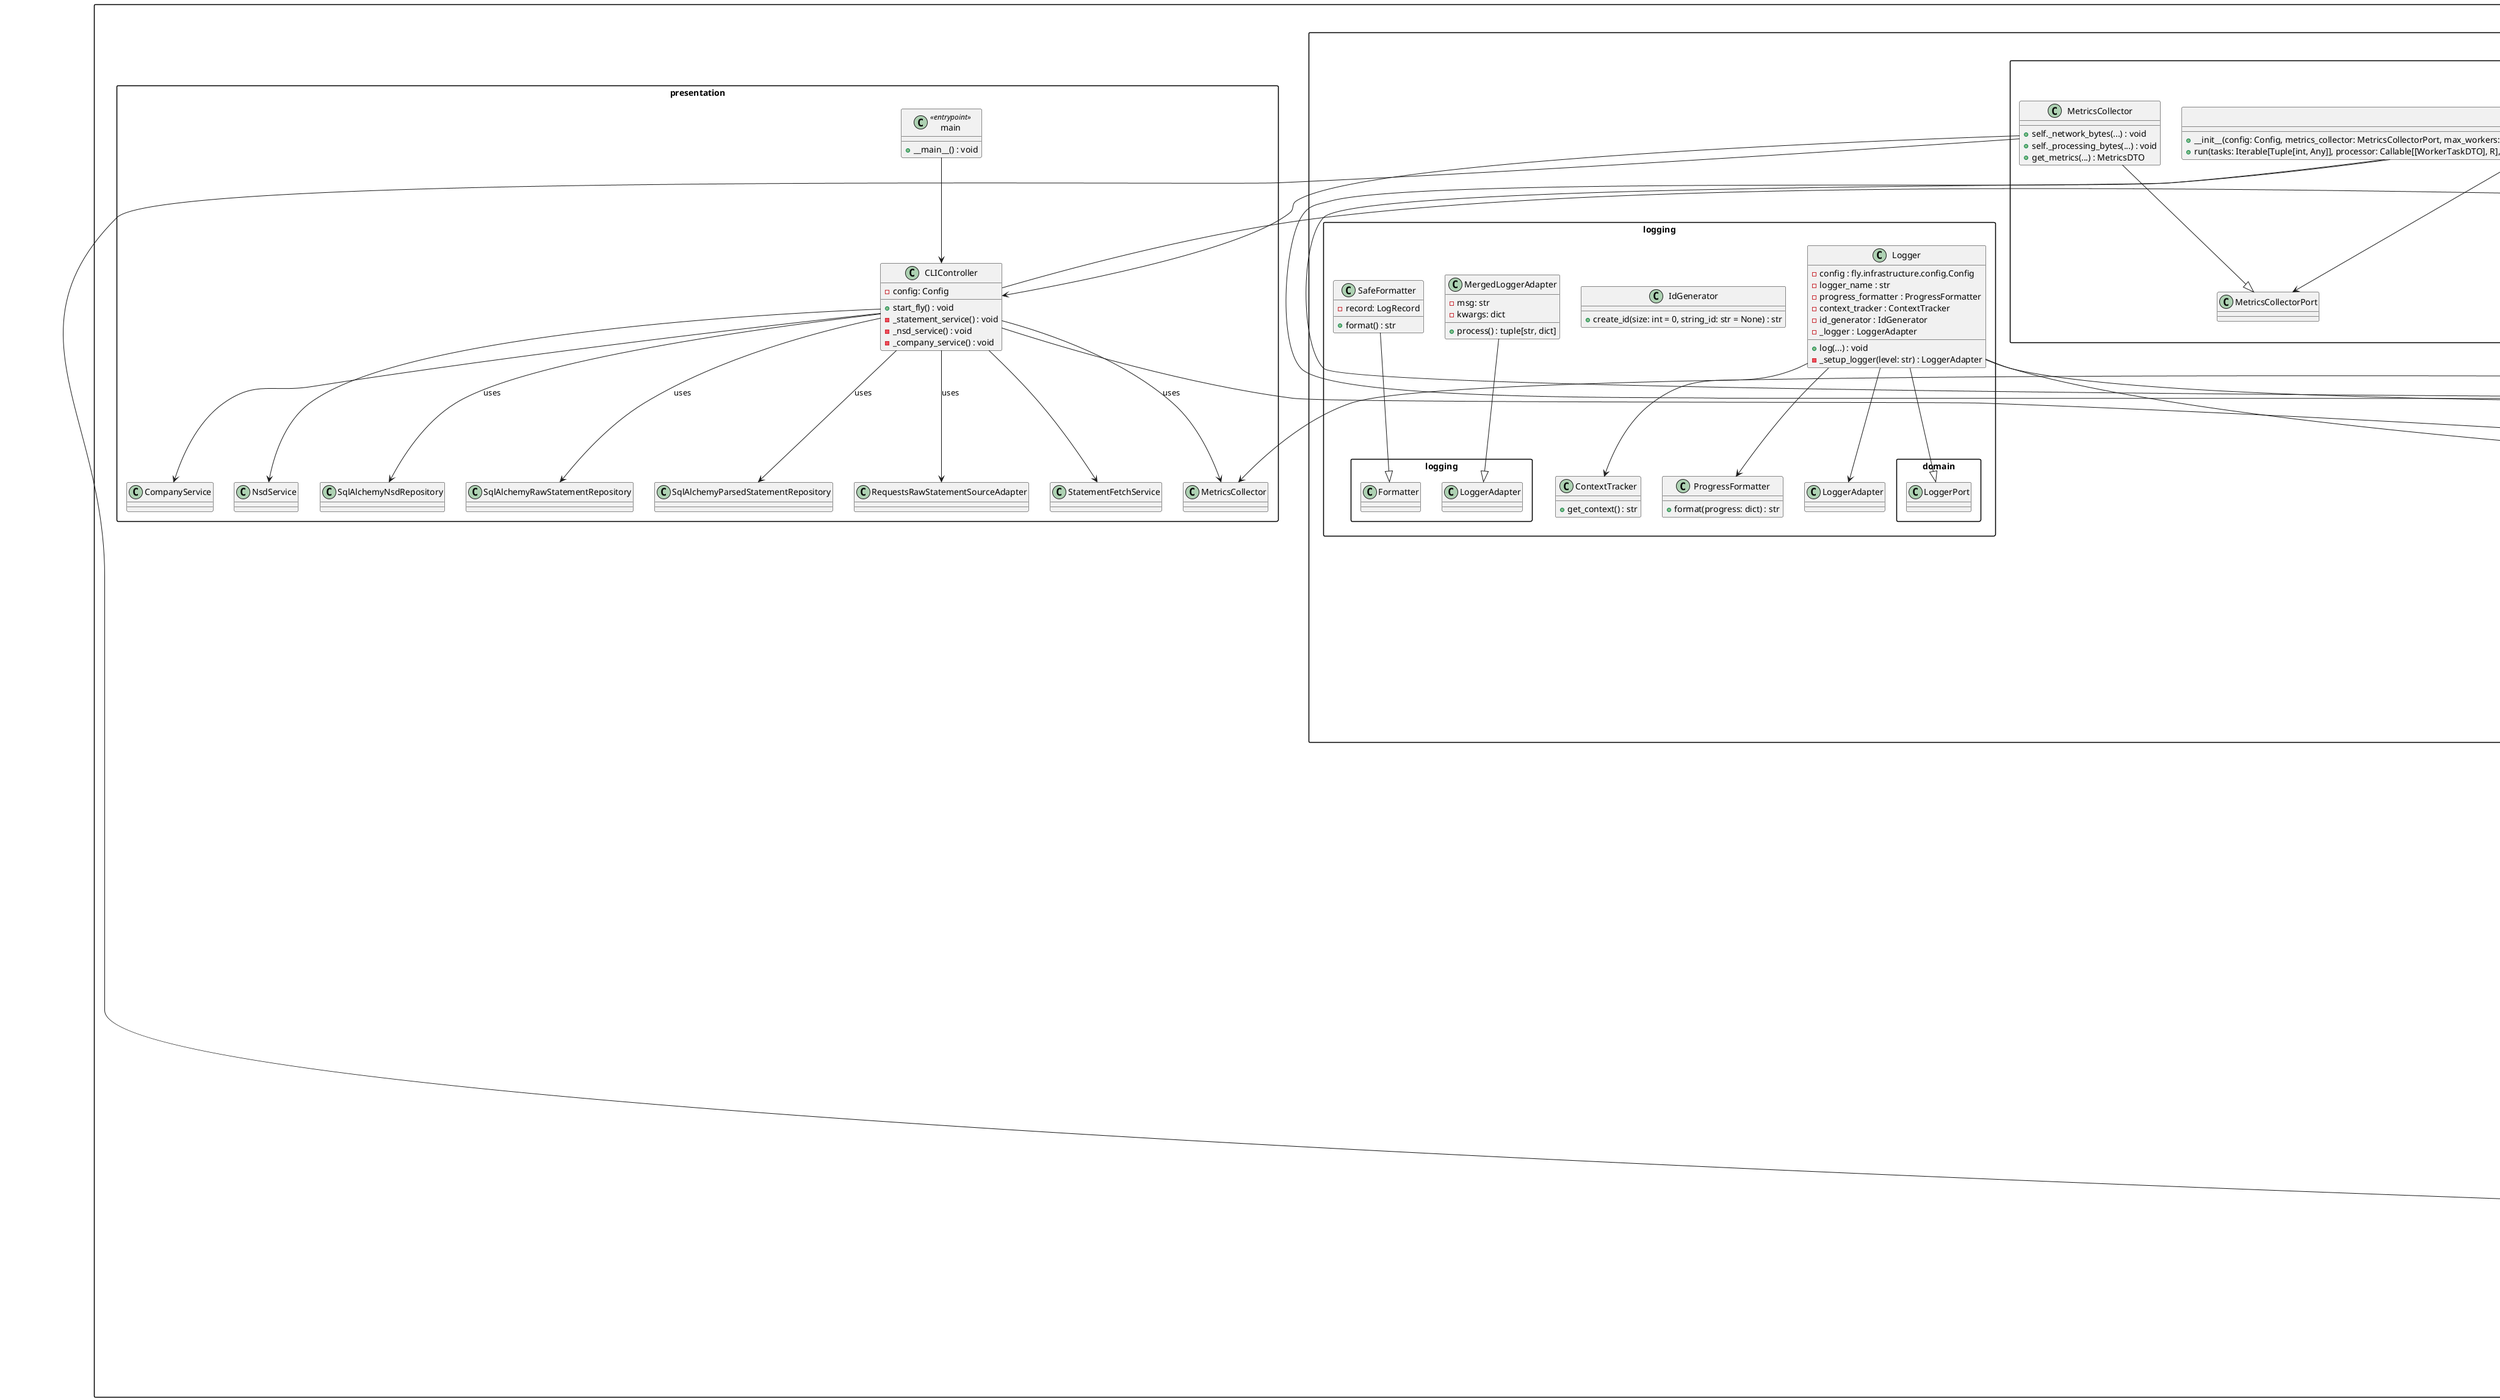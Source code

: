 @startuml
skinparam packageStyle rectangle

package "fly" {
    package "fly.presentation" {
        class main <<entrypoint>> {
            +__main__() : void
            }
            main --> fly.presentation.CLIController

        class CLIController {
            -config: Config
            +start_fly() : void
            -_statement_service() : void
            -_nsd_service() : void
            -_company_service() : void
            }
            CLIController --> fly.infrastructure.config.Config
            CLIController --> CompanyService
            CLIController --> NsdService
            CLIController --> fly.infrastructure.repositories.SqlAlchemyCompanyRepository : uses
            CLIController --> SqlAlchemyNsdRepository : uses
            CLIController --> SqlAlchemyRawStatementRepository : uses
            CLIController --> SqlAlchemyParsedStatementRepository : uses
            CLIController --> RequestsRawStatementSourceAdapter : uses
            CLIController --> MetricsCollector : uses
            CLIController --> StatementFetchService
        }
    package "fly.application" {
        package "fly.application.processors" {
            class EntryCleaner {
                +clean_entry(...) : CompanyListingDTO | CompanyDetailDTO
                }

            class DetailFetcher {
                +fetch_detail(cvm_code: str) : dict
                }

            class CompanyMerger {
                +merge_details(listing: CompanyListingDTO, detail: CompanyDetailDTO) : CompanyRawDTO
                }

            class CompanyDetailProcessor {
                +process_entry(entry: dict) : CompanyRawDTO
                }
                CompanyDetailProcessor --> EntryCleaner
                CompanyDetailProcessor --> DetailFetcher
                CompanyDetailProcessor --> CompanyMerger
                EntryCleaner --> DataCleaner
                DetailFetcher --> FetchUtils
                DetailFetcher --> MetricsCollectorPort
                DetailFetcher --> DataCleaner
                CompanyMerger --> CompanyMapper
                CompanyMerger --> LoggerPort
            }

        package "fly.application.services" {
            class CompanyService {
                +__init__(config: Config, logger: LoggerPort, repository: CompanyRepositoryPort, scraper: CompanySourcePort)
                +sync_companies() : SyncCompaniesResultDTO
                }
                CompanyService --> SyncCompaniesUseCase
                CompanyService --> LoggerPort
                CompanyService --> CompanyRepositoryPort
                CompanyService --> CompanySourcePort
                CompanyService --> Config
                CompanyService --> SyncCompaniesResultDTO

            class CompanyMapper {
                +merge_company_dtos(listing: CompanyListingDTO, detail: CompanyDetailDTO) : CompanyRawDTO
                }
                CompanyMapper --> DataCleanerPort
                CompanyMapper --> CompanyListingDTO
                CompanyMapper --> CompanyDetailDTO
                CompanyMapper --> CompanyRawDTO
            class NsdService {
                +sync_nsd() : void
                }
                NsdService --> SyncNSDUseCase
                NsdService --> LoggerPort
                NsdService --> NSDRepositoryPort
                NsdService --> NSDSourcePort

            class StatementFetchService {
                +fetch_statements(...) : List[Tuple[NsdDTO, List[StatementRowsDTO]]]
                -_build_targets() : List[NsdDTO]
                }
                StatementFetchService --> FetchStatementsUseCase
                StatementFetchService --> LoggerPort
                StatementFetchService --> RawStatementSourcePort
                StatementFetchService --> ParsedStatementRepositoryPort
                StatementFetchService --> CompanyRepositoryPort
                StatementFetchService --> NSDRepositoryPort
                StatementFetchService --> RawStatementRepositoryPort
            }
        }
        package "fly.application.usecases" {
            class SyncCompaniesUseCase {
                +synchronize_companies() : SyncCompaniesResultDTO
                -_save_batch(buffer: List[CompanyRawDTO]) : void
                }
                SyncCompaniesUseCase --> LoggerPort
                SyncCompaniesUseCase --> CompanyRepositoryPort
                SyncCompaniesUseCase --> CompanySourcePort
                SyncCompaniesUseCase --> SyncCompaniesResultDTO
                SyncCompaniesUseCase --> CompanyDTO
                SyncCompaniesUseCase --> CompanyRawDTO
            class SyncNSDUseCase {
                +synchronize_nsd() : void
                -_save_batch(buffer: list[NsdDTO]) : void
                }
                SyncNSDUseCase --> LoggerPort
                SyncNSDUseCase --> NSDRepositoryPort
                SyncNSDUseCase --> NSDSourcePort
                SyncNSDUseCase --> NsdDTO
            class FetchStatementsUseCase {
                +fetch_statement_rows(...) : List[Tuple[NsdDTO, List[StatementRowsDTO]]]
                +fetch_all(...) : List[Tuple[NsdDTO, List[StatementRowsDTO]]]
                }
                FetchStatementsUseCase --> LoggerPort
                FetchStatementsUseCase --> RawStatementSourcePort
                FetchStatementsUseCase --> ParsedStatementRepositoryPort
                FetchStatementsUseCase --> RawStatementRepositoryPort
                FetchStatementsUseCase --> Config
                FetchStatementsUseCase --> WorkerPool
                FetchStatementsUseCase --> ByteFormatter
                FetchStatementsUseCase --> SaveStrategy
            }
    package "fly.domain" {
        package "fly.domain.ports" {
            interface BaseSourcePort<T> {
                +fetch_all(...) : ExecutionResultDTO<T>
                +metrics_collector : MetricsCollectorPort
                }
            interface CompanySourcePort {
                }
                CompanySourcePort --|> BaseSourcePort
            interface NSDSourcePort {
                +fetch_all(...) : ExecutionResultDTO<NsdDTO>
                }
                interface WorkerPoolPort
                interface LoggerPort
                interface MetricsCollectorPort
                interface NSDRepositoryPort

            interface LoggerPort {
                -message: str
                -level: str
                -progress: dict
                -extra: dict
                -worker_id : str
                }

            interface BaseRepositoryPort<T> {
                +save_all(items: List<T>) : void
                +get_all() : List<T>
                +has_item(identifier: str) : bool
                +get_by_id(id: str) : T
                }

            interface CompanyRepositoryPort
                CompanyRepositoryPort --|> BaseRepositoryPort        

            interface NSDRepositoryPort {
                }
                NSDRepositoryPort --|> BaseRepositoryPort

            interface StatementsRepositoryPort {
                }
                StatementsRepositoryPort --|> BaseRepositoryPort

            interface MetricsCollectorPort {
                +record_network_bytes(...) : void
                +record_processing_bytes(...) : void
                +get_metrics(...) : MetricsDTO
                }
            interface RawStatementRepositoryPort {
                task: WorkerDTO
                +fetch() : dict
                }
                RawStatementRepositoryPort --> WorkerDTO
            interface DataCleanerPort {
                +clean_text(text: str, words_to_remove: Optional[List[str]]) : str
                +clean_number(text: str) : float
                +clean_date(text: str) : datetime
                +clean_dict_fields(entry: dict, text_keys: List[str], date_keys: List[str], number_keys: Optional[List[str]]) : dict
                }
            interface WorkerPoolPort {
                +run(tasks: Iterable[Tuple[int, Any]], processor: Callable[[WorkerTaskDTO], R], logger: LoggerPort, on_result: Callable[[R], None], post_callback: Callable[[List[R]], None]) : ExecutionResultDTO
                }
                WorkerPoolPort --> ExecutionResultDTO
                WorkerPoolPort --> LoggerPort
                WorkerPoolPort --> WorkerTaskDTO
            interface ParsedStatementRepositoryPort {
                +get_existing_by_column(column_name: str) : Set[Any]
                +save_all(items: List[StatementRowsDTO]) : void
                }
            interface RawStatementRepositoryPort {
                +save_all(items: List[StatementRowsDTO]) : void
                }
            interface RawStatementSourcePort {
                +fetch(task: WorkerTaskDTO) : dict
                }

        package "fly.domain.dto" {
            class CompanyListingDTO {
                +cvm_code: str
                +issuing_company: str
                +company_name: str
                +trading_name: str
                +cnpj: str
                +market_indicator: str
                +type_bdr: str
                +listing_date: datetime
                +status: str
                +segment: str
                +segment_eng: str
                +company_type: str
                +market: str
                +from_dict() : CompanyListingDTO
                }
            class CompanyDetailDTO {
                issuing_company: str
                company_name: str
                trading_name: str
                cnpj: str
                industry_classification: str
                industry_classification_eng: str
                activity: str
                website: str
                has_quotation: bool
                status: str
                market_indicator: str
                market: str
                institution_common: str
                institution_preferred: str
                code: str
                cvm_code: str
                last_date: datetime
                other_codes: CodeDTO
                has_emissions: bool
                has_bdr: bool
                type_bdr: str
                company_category: str
                date_quotation: datetime
                listing_segment: str
                registrar: str
                +from_dict() : CompanyDetailDTO
                }
                CompanyDetailDTO --> CodeDTO
                CompanyRawDTO --> CodeDTO
            class CodeDTO {
                +code: str
                +isin: str
                }
            class CompanyDTO {
                +cvm_code: str
                +issuing_company: str
                +trading_name: str
                +company_name: str
                +cnpj: str
                +ticker_codes: str
                +isin_codes: str
                +other_codes: str
                +industry_sector: str
                +industry_subsector: str
                +industry_segment: str
                +industry_classification: str
                +industry_classification_eng: str
                +activity: str
                +company_segment: str
                +company_segment_eng: str
                +company_category: str
                +company_type: str
                +listing_segment: str
                +registrar: str
                +website: str
                +institution_common: str
                +institution_preferred: str
                +market: str
                +status: str
                +market_indicator: str
                +code: str
                +has_bdr: bool
                +type_bdr: str
                +has_quotation: bool
                +has_emissions: bool
                +date_quotation: datetime
                +last_date: datetime
                +listing_date: datetime
                +from_dict(raw: dict) : CompanyDTO
                +from_raw(raw: CompanyRawDTO) : CompanyDTO
                }
                CompanyDTO --> CompanyRawDTO

            class CompanyRawDTO {
                -cvm_code: str
                -issuing_company: str
                -trading_name: str
                -company_name: str
                -cnpj: str
                -ticker_codes: list
                -isin_codes: str
                -other_codes: list
                -industry_sector: str
                -industry_subsector: str
                -industry_segment: str
                -industry_classification: str
                -industry_classification_eng: str
                -activity: str
                -company_segment: str
                -company_segment_eng: str
                -company_category: str
                -company_type: str
                -listing_segment: str
                -registrar: str
                -website: str
                -institution_common: str
                -institution_preferred: str
                -market: str
                -status: str
                -market_indicator: str
                -code: str
                -has_bdr: bool
                -type_bdr: str
                -has_quotation: bool
                -has_emissions: bool
                -date_quotation: datetime
                -last_date: datetime
                -listing_date: datetime
                }
                ExecutionResultDTO --> CompanyRawDTO

            class NsdDTO {
                +nsd: int
                +company_name: str
                +quarter: datetime
                +version: str
                +nsd_type: str
                +dri: str
                +auditor: str
                +responsible_auditor: str
                +protocol: str
                +sent_date: datetime
                +reason: str
                +from_dict(raw: dict) : NsdDTO
                }
            class MetricsDTO {
                elapsed_time: float
                network_bytes: int = 0
                processing_bytes: int = 0
                failures: int = 0
                }
            class WorkerDTO {
                +index: int
                +data: Any
                +worker_id: str
                }
            class ExecutionResultDTO<R> {
                +items: List<R>
                +metrics: MetricsDTO
                }
                ExecutionResultDTO --> MetricsDTO
            class PageResultDTO {
                +items: List[Dict]
                +total_pages: int
                +bytes_downloaded: int
                }
                CompanyExchangeScraper --> PageResultDTO
            class SyncCompaniesResultDTO {
                +processed_count: int
                +skipped_count: int
                +bytes_downloaded: int
                +elapsed_time: float
                +warnings: Optional[List[str]]
                }
            }
            }
        }
    package "fly.infrastructure" {
        package "fly.infrastructure.scrapers" {
            class CompanyExchangeScraper {
                +fetch_all(...) : ExecutionResultDTO
                -_fetch_companies_list(...) : ExecutionResultDTO
                -_fetch_companies_details(...) : ExecutionResultDTO
                -_fetch_page(page_number: int) : PageResultDTO
                -_encode_payload(payload: dict) : str
                }
                CompanyExchangeScraper --|> CompanySourcePort
                CompanyExchangeScraper --> ExecutionResultDTO
                CompanyExchangeScraper --> WorkerPoolPort
                CompanyExchangeScraper --> LoggerPort
                CompanyExchangeScraper --> MetricsCollectorPort
                CompanyExchangeScraper --> CompanyMapper
                CompanyExchangeScraper --> SaveStrategy
                CompanyExchangeScraper --> ByteFormatter
                CompanyExchangeScraper --> DetailFetcher
                CompanyExchangeScraper --> EntryCleaner
                CompanyExchangeScraper --> CompanyMerger
                CompanyExchangeScraper --> CompanyDetailProcessor
                CompanyExchangeScraper --> FetchUtils

            class NsdScraper {
                +fetch_all(...) : ExecutionResultDTO<NsdDTO>
                -_parse_html(nsd: int, html: str) : dict
                -_find_last_existing_nsd(start: int) : int
                -_try_nsd(nsd: int) : dict
                -_find_next_probable_nsd(start: int) : int
                +metrics_collector : MetricsCollectorPort
                }
                NsdScraper --|> NSDSourcePort
                NsdScraper --> Config
                NsdScraper --> LoggerPort
                NsdScraper --> DataCleaner
                NsdScraper --> WorkerPoolPort
                NsdScraper --> MetricsCollectorPort
                NsdScraper --> NSDRepositoryPort
                NsdScraper --> FetchUtils
                NsdScraper --> NsdDTO
                NsdScraper --> ExecutionResultDTO

            class RequestsRawStatementSourceAdapter {
                session : Session
                endpoint : str
                id_generator : IdGenerator
                metrics_collector() : MetricsCollectorPort
                -_parse_statement_page() : list
                -_extract_hash() : str
                -_build_urls() : list
                +fetch() : dict
                }
                RequestsRawStatementSourceAdapter --> IdGenerator
                RequestsRawStatementSourceAdapter --> MetricsCollector
                }
            }
        package "fly.infrastructure.config" {
            class DatabaseConfig {
                -data_dir: Path
                -db_filename: str
                -tables: str
                -connection_string: str
                +load_database_config() : DatabaseConfig
                }

            class PathConfig {
                -temp_dir : Path
                -log_dir : Path
                -data_dir : Path
                -root_dir : Path
                +load_paths() : PathConfig
                }

            class ExchangeApiConfig{
                -language : str
                -company_endpoint : str
                -nsd_endpoint : str
                +load_exchange_api_config() : ExchangeApiConfig
                }

            class ScrapingConfig{
                -user_agents : List
                -referers : List
                -languages : List
                -test_internet : str
                -timeout: int
                -max_attempts : int
                +load_scraping_config() : ScrapingConfig
                }

            class LoggingConfig{
                -log_dir: Path
                -log_file_name: str
                -level: str
                +load_logging_config() : LoggingConfig
                }

                class GlobalSettingsConfig{
                -app_name: str
                -wait: int
                -threshold: int
                -max_linear_holes: int
                -max_workers: int
                -batch_size: int
                -queue_size: int

                +load_logging_config() : GlobalSettingsConfig
                }

            class DomainConfig{
                -words_to_remove: list
                -statements_types: list
                +load_domain_config() : DomainConfig
                }

            class StatementsConfig{
                -statement_items: list
                -capital_items: list
                -url_df: str
                -url_capital: str
                +load_statements_config() : StatementsConfig
                }

            class Config {
                -paths : PathConfig
                -database : DatabaseConfig
                -exchange : ExchangeApiConfig
                -scraping : ScrapingConfig
                -logging : LoggingConfig
                -global_settings : GlobalSettingsConfig
                -domain : DomainConfig
                -statements : StatementsConfig
                }
                Config --> fly.infrastructure.config.DatabaseConfig
                Config --> fly.infrastructure.config.PathConfig
                Config --> fly.infrastructure.config.ExchangeApiConfig
                Config --> fly.infrastructure.config.ScrapingConfig
                Config --> fly.infrastructure.config.LoggingConfig
                Config --> fly.infrastructure.config.GlobalSettingsConfig
                Config --> fly.infrastructure.config.DomainConfig
                Config --> fly.infrastructure.config.StatementsConfig
            }
        package "fly.infrastructure.factories" {
            class DataCleanerFactory <<factory>> {
                +create_data_cleaner(config: Config, logger: LoggerPort) : DataCleaner
                }
            }
        package "fly.infrastructure.helpers" {
            class DataCleaner {
                +clean_text(...) : str
                +clean_number(...) : float
                +clean_date(...) : datetime
                +clean_dict_fields(...) : dict
                }
                DataCleaner --> fly.infrastructure.config.Config

            class MetricsCollector {
                +self._network_bytes(...) : void
                +self._processing_bytes(...) : void
                +get_metrics(...) : MetricsDTO
                }
                MetricsCollector --> fly.presentation.CLIController
                MetricsCollector --|> MetricsCollectorPort
                MetricsCollector --> MetricsDTO

            class WorkerPool {
                +__init__(config: Config, metrics_collector: MetricsCollectorPort, max_workers: int)
                +run(tasks: Iterable[Tuple[int, Any]], processor: Callable[[WorkerTaskDTO], R], logger: LoggerPort, on_result: Callable[[R], None], post_callback: Callable[[List[R]], None]) : ExecutionResultDTO
                }
                WorkerPool --|> WorkerPoolPort
                WorkerPool --> LoggerPort
                WorkerPool --> Config
                WorkerPool --> MetricsCollectorPort
                WorkerPool --> ExecutionResultDTO
                WorkerPool --> WorkerTaskDTO
                WorkerPool --> ByteFormatter
            class ByteFormatter {
                +format_bytes(bytes_amount: int) : str
                }
            class FetchUtils {
                +__init__(config: Config, logger: LoggerPort)
                +header_random() : dict
                +create_scraper(insecure: bool) : Session
                -create_scraper_old(insecure: bool) : Session
                -test_internet(url: str, timeout: int) : bool
                +fetch_with_retry(scraper: Session, url: str, ...) : (Response, Session)
                }
                FetchUtils --> Config
                FetchUtils --> LoggerPort
                FetchUtils --> TimeUtils
                FetchUtils --> IdGenerator
            class TimeUtils {
                +__init__(config: Config)
                +sleep_dynamic(wait: float, cpu_interval: float, multiplier: int) : void
                }
                TimeUtils --> fly.infrastructure.config.Config
            class SaveStrategy<T> {
                +handle(item: Iterable<T>, remaining: int) : void
                +flush() : void
                +finalize() : void
                }
                SaveStrategy --> fly.infrastructure.config.Config : uses

            }

        package "fly.infrastructure.logging" {
            class Logger {
                -config : fly.infrastructure.config.Config
                -logger_name : str
                -progress_formatter : ProgressFormatter
                -context_tracker : ContextTracker
                -id_generator : IdGenerator
                -_logger : LoggerAdapter
                +log(...) : void
                -_setup_logger(level: str) : LoggerAdapter
                }
                Logger --|> domain.LoggerPort
                Logger --> fly.infrastructure.config.Config
                Logger --> ContextTracker
                Logger --> ProgressFormatter
                Logger --> IdGenerator
                Logger --> LoggerAdapter

            class ContextTracker {
                +get_context() : str
                }

            class ProgressFormatter {
                +format(progress: dict) : str
                }

            class IdGenerator {
                +create_id(size: int = 0, string_id: str = None) : str
                }

            class MergedLoggerAdapter {
                -msg: str
                -kwargs: dict
                +process() : tuple[str, dict]
                }

            class SafeFormatter {
                -record: LogRecord
                +format() : str
                }
                MergedLoggerAdapter --|> logging.LoggerAdapter
                SafeFormatter --|> logging.Formatter

            }

        package "fly.infrastructure.models" {
            abstract class BaseModel {
                <<ORM base>>
                }

            class CompanyModel {
                +from_dto(dto: CompanyRawDTO | CompanyDTO) : CompanyModel
                +to_dto() : CompanyDTO
                }
                CompanyModel --|> BaseModel
                CompanyModel --> CompanyDTO : to_dto()
                CompanyModel --> CompanyRawDTO : to_dto()
                CompanyModel <-- CompanyDTO : from_dto()
                CompanyModel <-- CompanyRawDTO : from_dto()
                SqlAlchemyCompanyRepository --> CompanyModel : uses
            }

        package "fly.infrastructure.repositories" {
            class SqlAlchemyCompanyRepository {
                CompanyDTO : CompanyDTO
                +save_all(items: List[CompanyDTO]) : void
                +get_all() : List[CompanyDTO]
                +has_item(identifier: str) : bool
                +get_by_id(id: str) : CompanyDTO
                +get_all_primary_keys() : Set[str>
                }
                SqlAlchemyCompanyRepository --|> CompanyRepositoryPort
                SqlAlchemyCompanyRepository --|> BaseRepository
                SqlAlchemyCompanyRepository --> CompanyDTO

            class SqlAlchemyNsdRepository {
                +save_all(items: List[NsdDTO]) : void
                +get_all() : List[NsdDTO]
                +has_item(identifier: int) : bool
                +get_by_id(id: int) : NsdDTO
                +get_all_primary_keys() : Set[int]
                }
                SqlAlchemyNsdRepository --|> NSDRepositoryPort
                SqlAlchemyNsdRepository --|> BaseRepository
                SqlAlchemyCompanyRepository --> NsdDTO

            class SqlAlchemyRawStatementRepository {
                +save_all(items: List[StatementDTO]) : void
                +get_all() : List[StatementDTO]
                +has_item(identifier: int) : bool
                +get_by_id(id: int) : StatementDTO
                }
                SqlAlchemyNsdRepository --|> RawStatementRepositoryPort
                SqlAlchemyNsdRepository --|> BaseRepository
                SqlAlchemyCompanyRepository --> StatementDTO

            abstract class BaseRepository<T> {
                -config : Config
                -logger : LoggerPort
                -engine
                -Session

                +save_all(items: List<T>) : void
                +get_all() : List<T>
                +has_item(identifier: str) : bool
                +get_by_id(id: str) : T
                }
                BaseRepository --|> domain.ports.BaseRepositoryPort
                BaseRepository --> fly.infrastructure.config.Config
                BaseRepository --> domain.ports.LoggerPort
                BaseRepository --> fly.infrastructure.models.BaseModel

        }
    }
@enduml